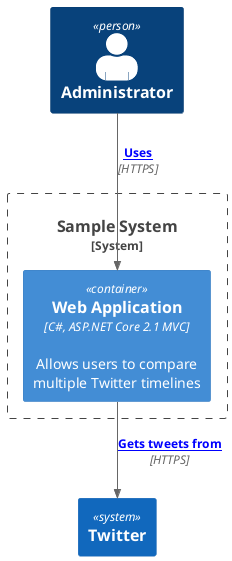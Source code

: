 @startuml Basic Sample
!include <C4/C4_Container>
' Genere la imagen en formato SVG para poder usar los enlaces

Person(admin, "Administrator", $sprite="person2", $link="https://github.com/plantuml-stdlib/C4-PlantUML/blob/master/LayoutOptions.md#hide_person_sprite-or-show_person_spritesprite")
System_Boundary(c1, "Sample System", $link="https://github.com/plantuml-stdlib/C4-PlantUML") {
    Container(web_app, "Web Application", "C#, ASP.NET Core 2.1 MVC", $descr="Allows users to compare multiple Twitter timelines", $link="https://github.com/plantuml-stdlib/C4-PlantUML/blob/master/LayoutOptions.md")
}
System(twitter, "Twitter", $link="https://github.com/plantuml-stdlib/C4-PlantUML")

Rel(admin, web_app, "Uses", "HTTPS", $link="https://plantuml.com/link")
Rel(web_app, twitter, "Gets tweets from", "HTTPS", $link="https://plantuml.com/link")
@enduml